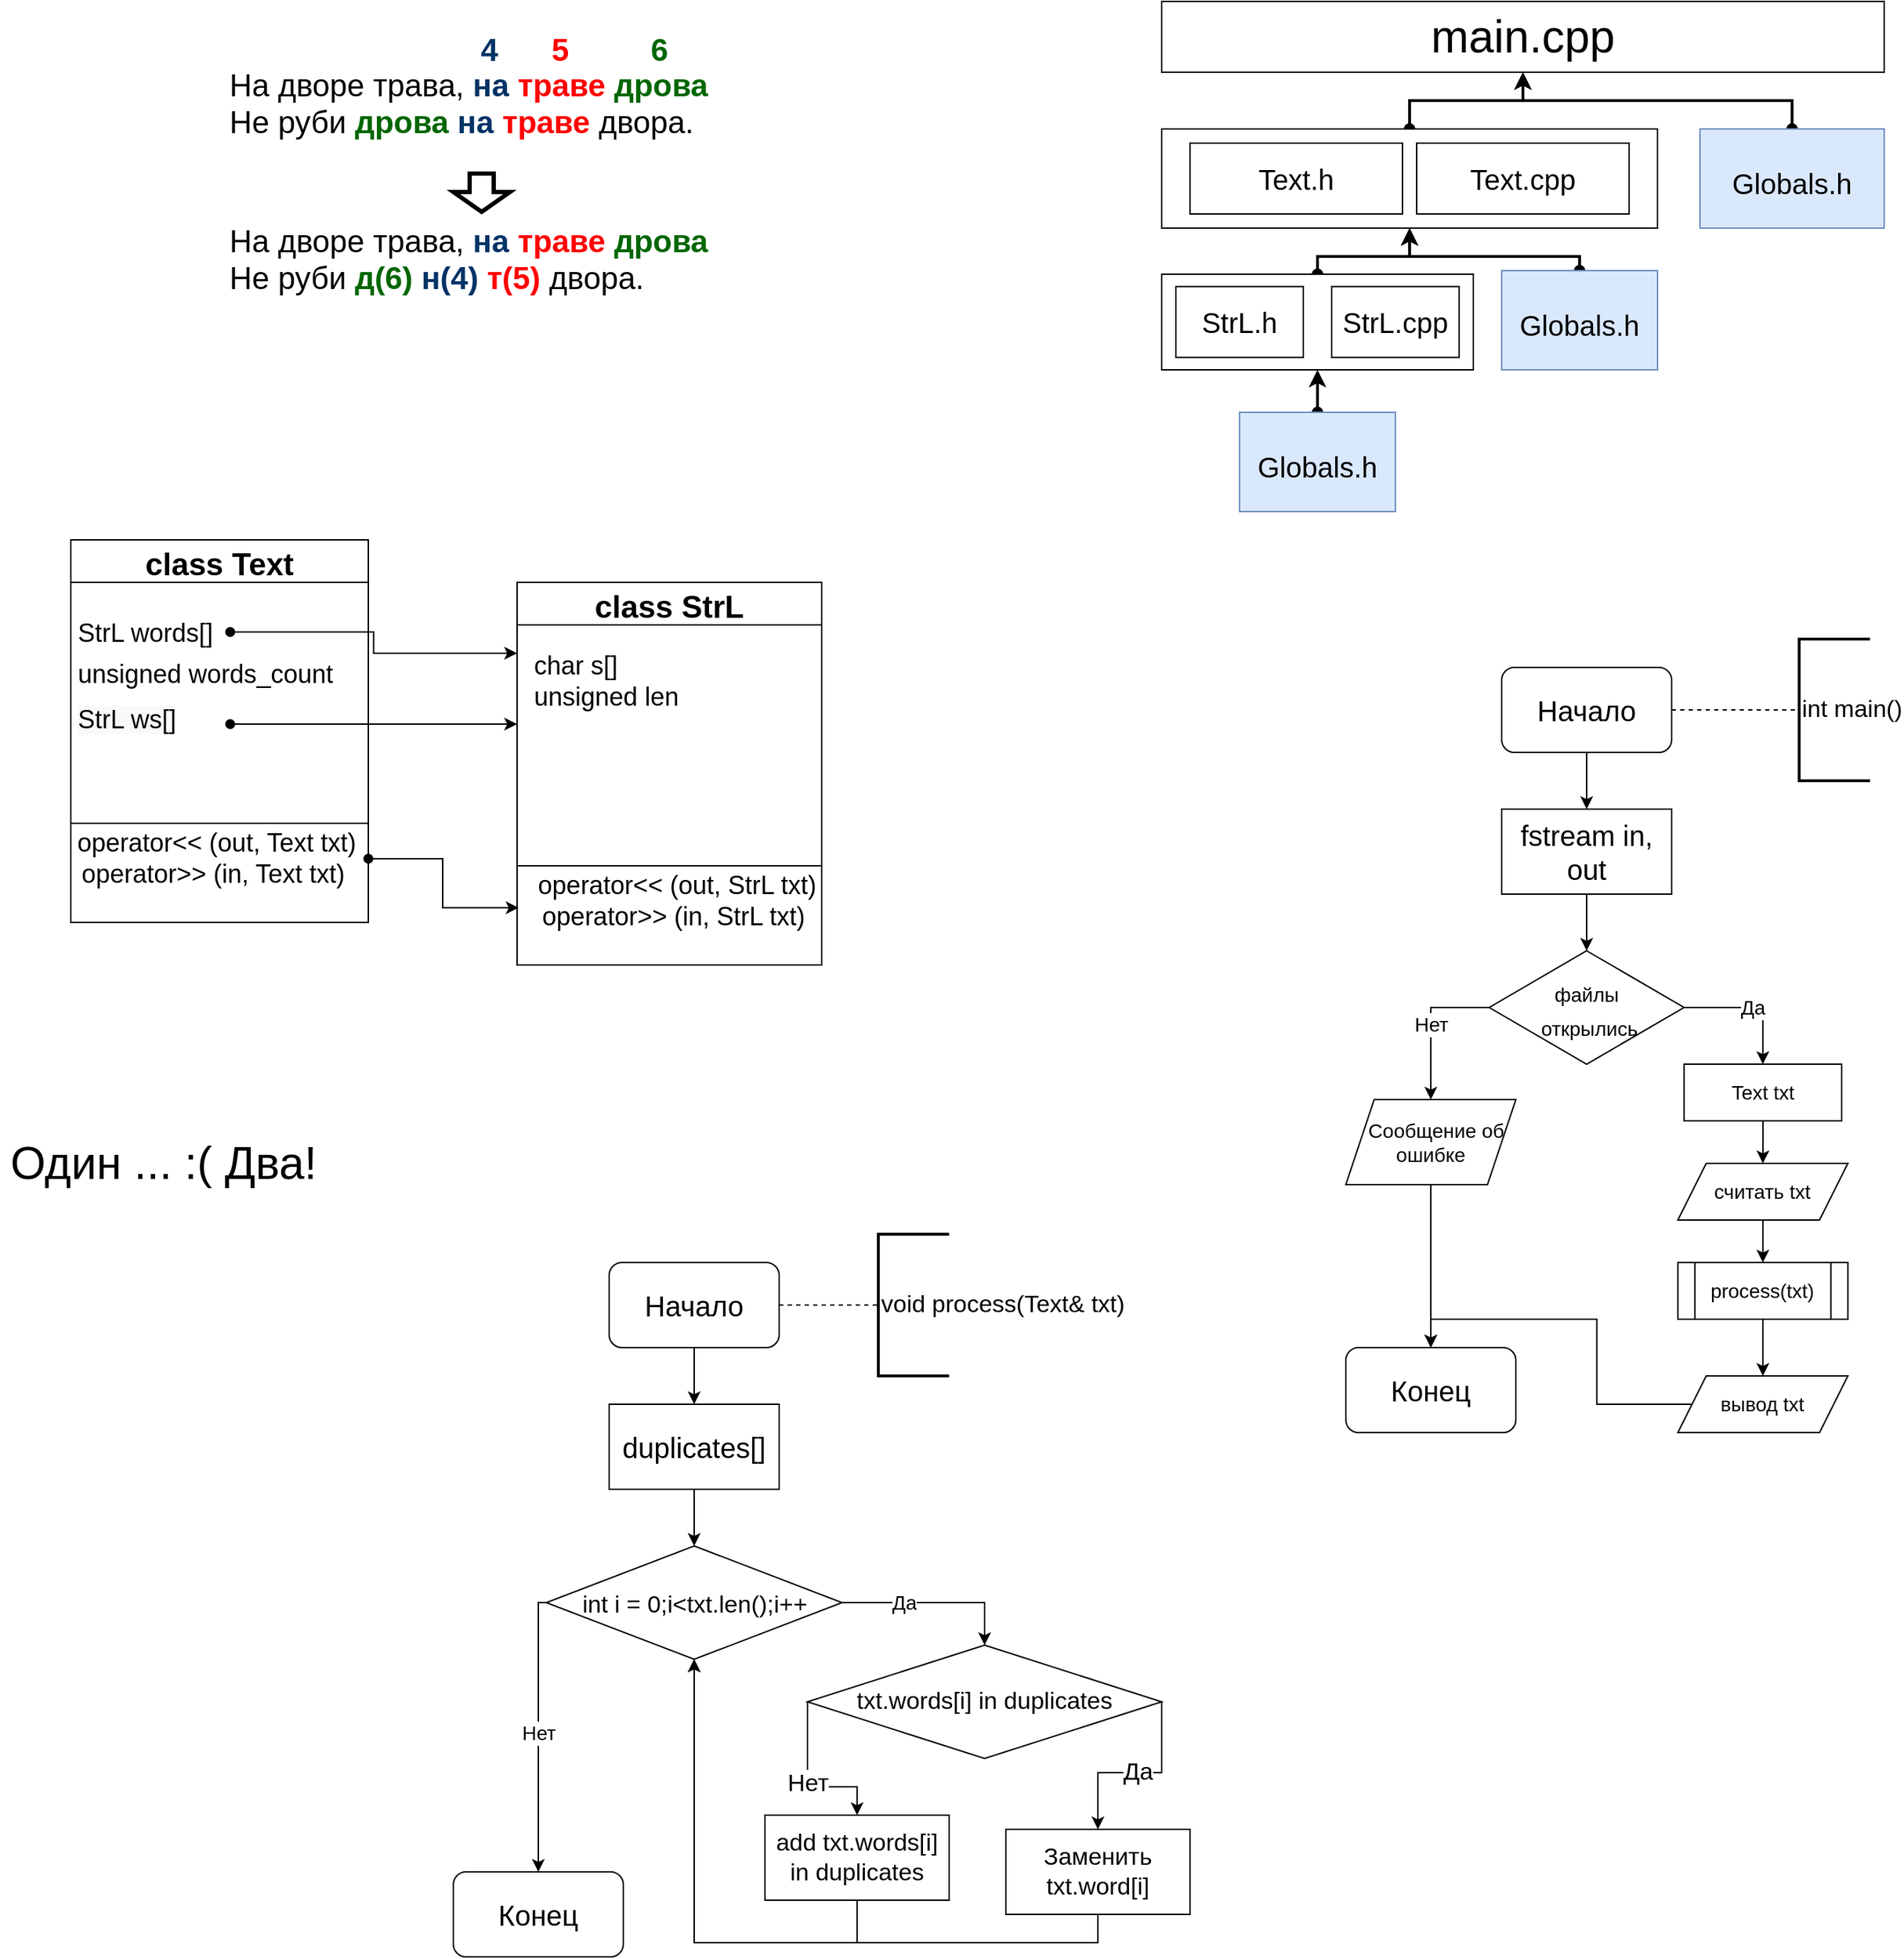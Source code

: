 <mxfile version="16.5.1" type="device"><diagram id="rHn-uBB7hr4ncrGvbmND" name="Page-1"><mxGraphModel dx="1384" dy="865" grid="1" gridSize="10" guides="1" tooltips="1" connect="1" arrows="1" fold="1" page="1" pageScale="1" pageWidth="850" pageHeight="1100" math="0" shadow="0"><root><mxCell id="0"/><mxCell id="1" parent="0"/><mxCell id="d6k7_eOmyMhcoYxprXY6-1" value="&lt;font style=&quot;font-size: 22px&quot;&gt;На дворе трава, &lt;b&gt;&lt;font color=&quot;#003366&quot;&gt;на&lt;/font&gt;&lt;/b&gt; &lt;b&gt;&lt;font color=&quot;#ff0000&quot;&gt;траве&lt;/font&gt;&lt;/b&gt; &lt;font color=&quot;#006600&quot;&gt;&lt;b&gt;дрова&lt;/b&gt;&lt;/font&gt;&lt;br&gt;Не руби &lt;b&gt;&lt;font color=&quot;#006600&quot;&gt;дрова&lt;/font&gt;&lt;/b&gt; &lt;font color=&quot;#003366&quot;&gt;&lt;b&gt;на&lt;/b&gt;&lt;/font&gt; &lt;b&gt;&lt;font color=&quot;#ff0000&quot;&gt;траве&lt;/font&gt;&lt;/b&gt; двора.&lt;/font&gt;" style="text;whiteSpace=wrap;html=1;" vertex="1" parent="1"><mxGeometry x="220" y="170" width="360" height="80" as="geometry"/></mxCell><mxCell id="d6k7_eOmyMhcoYxprXY6-2" value="&lt;b&gt;&lt;font color=&quot;#003366&quot;&gt;4&lt;/font&gt;&lt;/b&gt;" style="text;html=1;align=center;verticalAlign=middle;resizable=0;points=[];autosize=1;strokeColor=none;fillColor=none;fontSize=22;fontColor=#330066;" vertex="1" parent="1"><mxGeometry x="390" y="150" width="30" height="30" as="geometry"/></mxCell><mxCell id="d6k7_eOmyMhcoYxprXY6-3" value="&lt;b&gt;&lt;font color=&quot;#ff0000&quot;&gt;5&lt;/font&gt;&lt;/b&gt;" style="text;html=1;align=center;verticalAlign=middle;resizable=0;points=[];autosize=1;strokeColor=none;fillColor=none;fontSize=22;fontColor=#330066;" vertex="1" parent="1"><mxGeometry x="440" y="150" width="30" height="30" as="geometry"/></mxCell><mxCell id="d6k7_eOmyMhcoYxprXY6-4" value="&lt;b&gt;&lt;font color=&quot;#006600&quot;&gt;6&lt;/font&gt;&lt;/b&gt;" style="text;html=1;align=center;verticalAlign=middle;resizable=0;points=[];autosize=1;strokeColor=none;fillColor=none;fontSize=22;fontColor=#330066;" vertex="1" parent="1"><mxGeometry x="510" y="150" width="30" height="30" as="geometry"/></mxCell><mxCell id="d6k7_eOmyMhcoYxprXY6-5" value="&lt;font style=&quot;font-size: 22px&quot;&gt;На дворе трава, &lt;b&gt;&lt;font color=&quot;#003366&quot;&gt;на&lt;/font&gt;&lt;/b&gt; &lt;b&gt;&lt;font color=&quot;#ff0000&quot;&gt;траве&lt;/font&gt;&lt;/b&gt; &lt;font color=&quot;#006600&quot;&gt;&lt;b&gt;дрова&lt;/b&gt;&lt;/font&gt;&lt;br&gt;Не руби &lt;b&gt;&lt;font color=&quot;#006600&quot;&gt;д(6)&lt;/font&gt;&lt;/b&gt;&amp;nbsp;&lt;font color=&quot;#003366&quot;&gt;&lt;b&gt;н(4)&lt;/b&gt;&lt;/font&gt;&amp;nbsp;&lt;b&gt;&lt;font color=&quot;#ff0000&quot;&gt;т(5)&lt;/font&gt;&lt;/b&gt;&amp;nbsp;двора.&lt;/font&gt;" style="text;whiteSpace=wrap;html=1;" vertex="1" parent="1"><mxGeometry x="220" y="280" width="360" height="80" as="geometry"/></mxCell><mxCell id="d6k7_eOmyMhcoYxprXY6-6" value="" style="shape=flexArrow;endArrow=classic;html=1;rounded=0;fontSize=22;fontColor=#006600;exitX=0.5;exitY=1;exitDx=0;exitDy=0;entryX=0.5;entryY=0;entryDx=0;entryDy=0;width=15;endSize=3.67;fillColor=none;strokeWidth=3;" edge="1" parent="1" source="d6k7_eOmyMhcoYxprXY6-1" target="d6k7_eOmyMhcoYxprXY6-5"><mxGeometry width="50" height="50" relative="1" as="geometry"><mxPoint x="400" y="360" as="sourcePoint"/><mxPoint x="450" y="310" as="targetPoint"/></mxGeometry></mxCell><mxCell id="d6k7_eOmyMhcoYxprXY6-7" value="class Text" style="swimlane;fontSize=22;fontColor=default;startSize=30;" vertex="1" parent="1"><mxGeometry x="110" y="510" width="210" height="200" as="geometry"/></mxCell><mxCell id="d6k7_eOmyMhcoYxprXY6-8" value="&lt;div&gt;&lt;font color=&quot;#000000&quot; style=&quot;font-size: 18px&quot;&gt;StrL words[]&lt;/font&gt;&lt;/div&gt;" style="text;html=1;align=left;verticalAlign=middle;resizable=0;points=[];autosize=1;strokeColor=none;fillColor=none;fontSize=22;fontColor=#006600;" vertex="1" parent="d6k7_eOmyMhcoYxprXY6-7"><mxGeometry x="2.5" y="50" width="110" height="30" as="geometry"/></mxCell><mxCell id="d6k7_eOmyMhcoYxprXY6-11" value="&lt;div style=&quot;color: rgb(0 , 102 , 0)&quot;&gt;&lt;font color=&quot;#000000&quot; style=&quot;font-size: 18px&quot;&gt;unsigned words_count&amp;nbsp;&lt;/font&gt;&lt;/div&gt;" style="text;html=1;align=left;verticalAlign=middle;resizable=0;points=[];autosize=1;strokeColor=none;fillColor=none;fontSize=18;fontColor=#000000;" vertex="1" parent="d6k7_eOmyMhcoYxprXY6-7"><mxGeometry x="2.5" y="80" width="200" height="30" as="geometry"/></mxCell><mxCell id="d6k7_eOmyMhcoYxprXY6-12" value="&lt;span style=&quot;color: rgb(0 , 0 , 0) ; font-family: &amp;#34;helvetica&amp;#34; ; font-style: normal ; font-weight: 400 ; letter-spacing: normal ; text-align: left ; text-indent: 0px ; text-transform: none ; word-spacing: 0px ; background-color: rgb(248 , 249 , 250) ; display: inline ; float: none&quot;&gt;&lt;font style=&quot;font-size: 18px&quot;&gt;StrL ws[]&lt;/font&gt;&lt;/span&gt;" style="text;whiteSpace=wrap;html=1;fontSize=18;fontColor=#000000;" vertex="1" parent="d6k7_eOmyMhcoYxprXY6-7"><mxGeometry x="2.5" y="110" width="110" height="40" as="geometry"/></mxCell><mxCell id="d6k7_eOmyMhcoYxprXY6-9" value="class StrL" style="swimlane;fontSize=22;fontColor=default;startSize=30;" vertex="1" parent="1"><mxGeometry x="425" y="540" width="215" height="200" as="geometry"/></mxCell><mxCell id="d6k7_eOmyMhcoYxprXY6-10" value="&lt;div style=&quot;font-size: 18px&quot;&gt;&lt;div&gt;&lt;font color=&quot;#000000&quot; style=&quot;font-size: 18px&quot;&gt;char s[]&lt;/font&gt;&lt;/div&gt;&lt;div&gt;&lt;font color=&quot;#000000&quot; style=&quot;font-size: 18px&quot;&gt;&lt;span&gt;&#9;&lt;/span&gt;unsigned len&lt;/font&gt;&lt;/div&gt;&lt;/div&gt;" style="text;html=1;align=left;verticalAlign=middle;resizable=0;points=[];autosize=1;strokeColor=none;fillColor=none;fontSize=22;fontColor=#006600;" vertex="1" parent="d6k7_eOmyMhcoYxprXY6-9"><mxGeometry x="10" y="40" width="120" height="60" as="geometry"/></mxCell><mxCell id="d6k7_eOmyMhcoYxprXY6-13" style="edgeStyle=orthogonalEdgeStyle;rounded=0;orthogonalLoop=1;jettySize=auto;html=1;entryX=0;entryY=0.25;entryDx=0;entryDy=0;fontSize=18;fontColor=#000000;strokeWidth=1;fillColor=none;startArrow=oval;startFill=1;" edge="1" parent="1" source="d6k7_eOmyMhcoYxprXY6-8" target="d6k7_eOmyMhcoYxprXY6-9"><mxGeometry relative="1" as="geometry"/></mxCell><mxCell id="d6k7_eOmyMhcoYxprXY6-14" style="edgeStyle=orthogonalEdgeStyle;rounded=0;orthogonalLoop=1;jettySize=auto;html=1;fontSize=18;fontColor=#000000;strokeWidth=1;fillColor=none;startArrow=oval;startFill=1;entryX=0;entryY=0.5;entryDx=0;entryDy=0;" edge="1" parent="1" source="d6k7_eOmyMhcoYxprXY6-12" target="d6k7_eOmyMhcoYxprXY6-9"><mxGeometry relative="1" as="geometry"><mxPoint x="430" y="640" as="targetPoint"/></mxGeometry></mxCell><mxCell id="d6k7_eOmyMhcoYxprXY6-15" value="" style="swimlane;startSize=0;fontSize=18;fontColor=#000000;" vertex="1" parent="1"><mxGeometry x="110" y="710" width="210" height="70" as="geometry"/></mxCell><mxCell id="d6k7_eOmyMhcoYxprXY6-16" value="&amp;nbsp;operator&amp;lt;&amp;lt; (out, Text txt)&lt;br&gt;operator&amp;gt;&amp;gt; (in, Text txt)" style="text;html=1;align=center;verticalAlign=middle;resizable=0;points=[];autosize=1;strokeColor=none;fillColor=none;fontSize=18;fontColor=#000000;" vertex="1" parent="d6k7_eOmyMhcoYxprXY6-15"><mxGeometry x="-10" width="220" height="50" as="geometry"/></mxCell><mxCell id="d6k7_eOmyMhcoYxprXY6-17" value="" style="swimlane;startSize=0;fontSize=18;fontColor=#000000;" vertex="1" parent="1"><mxGeometry x="425" y="740" width="215" height="70" as="geometry"/></mxCell><mxCell id="d6k7_eOmyMhcoYxprXY6-18" value="&amp;nbsp;operator&amp;lt;&amp;lt; (out, StrL txt)&lt;br&gt;operator&amp;gt;&amp;gt; (in, StrL txt)" style="text;html=1;align=center;verticalAlign=middle;resizable=0;points=[];autosize=1;strokeColor=none;fillColor=none;fontSize=18;fontColor=#000000;" vertex="1" parent="d6k7_eOmyMhcoYxprXY6-17"><mxGeometry width="220" height="50" as="geometry"/></mxCell><mxCell id="d6k7_eOmyMhcoYxprXY6-19" style="edgeStyle=orthogonalEdgeStyle;rounded=0;orthogonalLoop=1;jettySize=auto;html=1;entryX=0.005;entryY=0.592;entryDx=0;entryDy=0;entryPerimeter=0;fontSize=18;fontColor=#000000;startArrow=oval;startFill=1;strokeWidth=1;fillColor=none;" edge="1" parent="1" source="d6k7_eOmyMhcoYxprXY6-16" target="d6k7_eOmyMhcoYxprXY6-18"><mxGeometry relative="1" as="geometry"/></mxCell><mxCell id="d6k7_eOmyMhcoYxprXY6-20" value="&lt;font style=&quot;font-size: 32px&quot;&gt;Один ... :( Два!&lt;/font&gt;" style="text;html=1;align=center;verticalAlign=middle;resizable=0;points=[];autosize=1;strokeColor=none;fillColor=none;fontSize=18;fontColor=#000000;" vertex="1" parent="1"><mxGeometry x="60" y="935" width="230" height="30" as="geometry"/></mxCell><mxCell id="d6k7_eOmyMhcoYxprXY6-27" value="main.cpp" style="rounded=0;whiteSpace=wrap;html=1;fontSize=32;" vertex="1" parent="1"><mxGeometry x="880" y="130" width="510" height="50" as="geometry"/></mxCell><mxCell id="d6k7_eOmyMhcoYxprXY6-39" style="edgeStyle=orthogonalEdgeStyle;rounded=0;orthogonalLoop=1;jettySize=auto;html=1;fontSize=20;fontColor=#000000;startArrow=oval;startFill=1;strokeWidth=2;fillColor=none;entryX=0.5;entryY=1;entryDx=0;entryDy=0;" edge="1" parent="1" source="d6k7_eOmyMhcoYxprXY6-28" target="d6k7_eOmyMhcoYxprXY6-27"><mxGeometry relative="1" as="geometry"><mxPoint x="1160" y="200" as="targetPoint"/></mxGeometry></mxCell><mxCell id="d6k7_eOmyMhcoYxprXY6-28" value="&lt;font style=&quot;font-size: 20px&quot;&gt;Globals.h&lt;/font&gt;" style="rounded=0;whiteSpace=wrap;html=1;fontSize=32;strokeColor=#6c8ebf;fillColor=#dae8fc;" vertex="1" parent="1"><mxGeometry x="1260" y="220" width="130" height="70" as="geometry"/></mxCell><mxCell id="d6k7_eOmyMhcoYxprXY6-38" style="edgeStyle=orthogonalEdgeStyle;rounded=0;orthogonalLoop=1;jettySize=auto;html=1;entryX=0.5;entryY=1;entryDx=0;entryDy=0;fontSize=20;fontColor=#000000;startArrow=oval;startFill=1;strokeWidth=2;fillColor=none;" edge="1" parent="1" source="d6k7_eOmyMhcoYxprXY6-29" target="d6k7_eOmyMhcoYxprXY6-27"><mxGeometry relative="1" as="geometry"/></mxCell><mxCell id="d6k7_eOmyMhcoYxprXY6-29" value="" style="rounded=0;whiteSpace=wrap;html=1;fontSize=20;" vertex="1" parent="1"><mxGeometry x="880" y="220" width="350" height="70" as="geometry"/></mxCell><mxCell id="d6k7_eOmyMhcoYxprXY6-37" style="edgeStyle=orthogonalEdgeStyle;rounded=0;orthogonalLoop=1;jettySize=auto;html=1;fontSize=20;fontColor=#000000;startArrow=oval;startFill=1;strokeWidth=2;fillColor=none;entryX=0.5;entryY=1;entryDx=0;entryDy=0;" edge="1" parent="1" source="d6k7_eOmyMhcoYxprXY6-30" target="d6k7_eOmyMhcoYxprXY6-29"><mxGeometry relative="1" as="geometry"><mxPoint x="1060" y="290" as="targetPoint"/><Array as="points"><mxPoint x="1175" y="310"/><mxPoint x="1055" y="310"/></Array></mxGeometry></mxCell><mxCell id="d6k7_eOmyMhcoYxprXY6-30" value="&lt;font style=&quot;font-size: 20px&quot;&gt;Globals.h&lt;/font&gt;" style="rounded=0;whiteSpace=wrap;html=1;fontSize=32;strokeColor=#6c8ebf;fillColor=#dae8fc;" vertex="1" parent="1"><mxGeometry x="1120" y="320" width="110" height="70" as="geometry"/></mxCell><mxCell id="d6k7_eOmyMhcoYxprXY6-36" style="edgeStyle=orthogonalEdgeStyle;rounded=0;orthogonalLoop=1;jettySize=auto;html=1;entryX=0.5;entryY=1;entryDx=0;entryDy=0;fontSize=20;fontColor=#000000;startArrow=oval;startFill=1;strokeWidth=2;fillColor=none;" edge="1" parent="1" source="d6k7_eOmyMhcoYxprXY6-31" target="d6k7_eOmyMhcoYxprXY6-29"><mxGeometry relative="1" as="geometry"><Array as="points"><mxPoint x="990" y="310"/><mxPoint x="1055" y="310"/></Array></mxGeometry></mxCell><mxCell id="d6k7_eOmyMhcoYxprXY6-31" value="" style="rounded=0;whiteSpace=wrap;html=1;fontSize=20;" vertex="1" parent="1"><mxGeometry x="880" y="322.5" width="220" height="67.5" as="geometry"/></mxCell><mxCell id="d6k7_eOmyMhcoYxprXY6-32" value="StrL.h" style="rounded=0;whiteSpace=wrap;html=1;fontSize=20;" vertex="1" parent="1"><mxGeometry x="890" y="331.25" width="90" height="50" as="geometry"/></mxCell><mxCell id="d6k7_eOmyMhcoYxprXY6-33" value="StrL.cpp" style="rounded=0;whiteSpace=wrap;html=1;fontSize=20;" vertex="1" parent="1"><mxGeometry x="1000" y="331.25" width="90" height="50" as="geometry"/></mxCell><mxCell id="d6k7_eOmyMhcoYxprXY6-34" value="Text.h" style="rounded=0;whiteSpace=wrap;html=1;fontSize=20;" vertex="1" parent="1"><mxGeometry x="900" y="230" width="150" height="50" as="geometry"/></mxCell><mxCell id="d6k7_eOmyMhcoYxprXY6-35" value="Text.cpp" style="rounded=0;whiteSpace=wrap;html=1;fontSize=20;" vertex="1" parent="1"><mxGeometry x="1060" y="230" width="150" height="50" as="geometry"/></mxCell><mxCell id="d6k7_eOmyMhcoYxprXY6-41" style="edgeStyle=orthogonalEdgeStyle;rounded=0;orthogonalLoop=1;jettySize=auto;html=1;entryX=0.5;entryY=1;entryDx=0;entryDy=0;fontSize=20;fontColor=#000000;startArrow=oval;startFill=1;strokeWidth=2;fillColor=none;" edge="1" parent="1" source="d6k7_eOmyMhcoYxprXY6-40" target="d6k7_eOmyMhcoYxprXY6-31"><mxGeometry relative="1" as="geometry"/></mxCell><mxCell id="d6k7_eOmyMhcoYxprXY6-40" value="&lt;font style=&quot;font-size: 20px&quot;&gt;Globals.h&lt;/font&gt;" style="rounded=0;whiteSpace=wrap;html=1;fontSize=32;strokeColor=#6c8ebf;fillColor=#dae8fc;" vertex="1" parent="1"><mxGeometry x="935" y="420" width="110" height="70" as="geometry"/></mxCell><mxCell id="d6k7_eOmyMhcoYxprXY6-44" style="edgeStyle=orthogonalEdgeStyle;rounded=0;orthogonalLoop=1;jettySize=auto;html=1;entryX=0.5;entryY=0;entryDx=0;entryDy=0;fontSize=20;fontColor=#000000;startArrow=none;startFill=0;strokeWidth=1;fillColor=none;" edge="1" parent="1" source="d6k7_eOmyMhcoYxprXY6-42" target="d6k7_eOmyMhcoYxprXY6-43"><mxGeometry relative="1" as="geometry"/></mxCell><mxCell id="d6k7_eOmyMhcoYxprXY6-92" style="edgeStyle=orthogonalEdgeStyle;rounded=0;orthogonalLoop=1;jettySize=auto;html=1;entryX=0;entryY=0.5;entryDx=0;entryDy=0;entryPerimeter=0;dashed=1;fontSize=17;fontColor=#000000;startArrow=none;startFill=0;endArrow=none;endFill=0;strokeWidth=1;fillColor=none;" edge="1" parent="1" source="d6k7_eOmyMhcoYxprXY6-42" target="d6k7_eOmyMhcoYxprXY6-91"><mxGeometry relative="1" as="geometry"/></mxCell><mxCell id="d6k7_eOmyMhcoYxprXY6-42" value="Начало" style="rounded=1;whiteSpace=wrap;html=1;fontSize=20;" vertex="1" parent="1"><mxGeometry x="1120" y="600" width="120" height="60" as="geometry"/></mxCell><mxCell id="d6k7_eOmyMhcoYxprXY6-46" style="edgeStyle=orthogonalEdgeStyle;rounded=0;orthogonalLoop=1;jettySize=auto;html=1;entryX=0.5;entryY=0;entryDx=0;entryDy=0;fontSize=14;fontColor=#000000;startArrow=none;startFill=0;strokeWidth=1;fillColor=none;" edge="1" parent="1" source="d6k7_eOmyMhcoYxprXY6-43" target="d6k7_eOmyMhcoYxprXY6-45"><mxGeometry relative="1" as="geometry"/></mxCell><mxCell id="d6k7_eOmyMhcoYxprXY6-43" value="fstream in, out" style="rounded=0;whiteSpace=wrap;html=1;fontSize=20;" vertex="1" parent="1"><mxGeometry x="1120" y="700" width="120" height="60" as="geometry"/></mxCell><mxCell id="d6k7_eOmyMhcoYxprXY6-48" value="Нет" style="edgeStyle=orthogonalEdgeStyle;rounded=0;orthogonalLoop=1;jettySize=auto;html=1;entryX=0.5;entryY=0;entryDx=0;entryDy=0;fontSize=14;fontColor=#000000;startArrow=none;startFill=0;strokeWidth=1;fillColor=none;" edge="1" parent="1" source="d6k7_eOmyMhcoYxprXY6-45" target="d6k7_eOmyMhcoYxprXY6-47"><mxGeometry relative="1" as="geometry"><Array as="points"><mxPoint x="1070" y="840"/></Array></mxGeometry></mxCell><mxCell id="d6k7_eOmyMhcoYxprXY6-51" value="Да" style="edgeStyle=orthogonalEdgeStyle;rounded=0;orthogonalLoop=1;jettySize=auto;html=1;entryX=0.5;entryY=0;entryDx=0;entryDy=0;fontSize=14;fontColor=#000000;startArrow=none;startFill=0;strokeWidth=1;fillColor=none;" edge="1" parent="1" source="d6k7_eOmyMhcoYxprXY6-45" target="d6k7_eOmyMhcoYxprXY6-50"><mxGeometry relative="1" as="geometry"><Array as="points"><mxPoint x="1304" y="840"/></Array></mxGeometry></mxCell><mxCell id="d6k7_eOmyMhcoYxprXY6-45" value="&lt;font style=&quot;font-size: 14px&quot;&gt;файлы&lt;br&gt;&amp;nbsp;открылись&lt;/font&gt;" style="rhombus;whiteSpace=wrap;html=1;fontSize=20;" vertex="1" parent="1"><mxGeometry x="1111.25" y="800" width="137.5" height="80" as="geometry"/></mxCell><mxCell id="d6k7_eOmyMhcoYxprXY6-61" style="edgeStyle=orthogonalEdgeStyle;rounded=0;orthogonalLoop=1;jettySize=auto;html=1;fontSize=14;fontColor=#000000;startArrow=none;startFill=0;strokeWidth=1;fillColor=none;" edge="1" parent="1" source="d6k7_eOmyMhcoYxprXY6-47"><mxGeometry relative="1" as="geometry"><mxPoint x="1070" y="1080" as="targetPoint"/></mxGeometry></mxCell><mxCell id="d6k7_eOmyMhcoYxprXY6-47" value="&amp;nbsp; Сообщение об ошибке" style="shape=parallelogram;perimeter=parallelogramPerimeter;whiteSpace=wrap;html=1;fixedSize=1;fontSize=14;" vertex="1" parent="1"><mxGeometry x="1010" y="905" width="120" height="60" as="geometry"/></mxCell><mxCell id="d6k7_eOmyMhcoYxprXY6-49" value="Конец" style="rounded=1;whiteSpace=wrap;html=1;fontSize=20;" vertex="1" parent="1"><mxGeometry x="1010" y="1080" width="120" height="60" as="geometry"/></mxCell><mxCell id="d6k7_eOmyMhcoYxprXY6-53" style="edgeStyle=orthogonalEdgeStyle;rounded=0;orthogonalLoop=1;jettySize=auto;html=1;entryX=0.5;entryY=0;entryDx=0;entryDy=0;fontSize=14;fontColor=#000000;startArrow=none;startFill=0;strokeWidth=1;fillColor=none;" edge="1" parent="1" source="d6k7_eOmyMhcoYxprXY6-50" target="d6k7_eOmyMhcoYxprXY6-52"><mxGeometry relative="1" as="geometry"/></mxCell><mxCell id="d6k7_eOmyMhcoYxprXY6-50" value="Text txt" style="rounded=0;whiteSpace=wrap;html=1;fontSize=14;" vertex="1" parent="1"><mxGeometry x="1248.75" y="880" width="111.25" height="40" as="geometry"/></mxCell><mxCell id="d6k7_eOmyMhcoYxprXY6-56" style="edgeStyle=orthogonalEdgeStyle;rounded=0;orthogonalLoop=1;jettySize=auto;html=1;entryX=0.5;entryY=0;entryDx=0;entryDy=0;fontSize=14;fontColor=#000000;startArrow=none;startFill=0;strokeWidth=1;fillColor=none;" edge="1" parent="1" source="d6k7_eOmyMhcoYxprXY6-52" target="d6k7_eOmyMhcoYxprXY6-54"><mxGeometry relative="1" as="geometry"/></mxCell><mxCell id="d6k7_eOmyMhcoYxprXY6-52" value="считать txt" style="shape=parallelogram;perimeter=parallelogramPerimeter;whiteSpace=wrap;html=1;fixedSize=1;fontSize=14;" vertex="1" parent="1"><mxGeometry x="1244.38" y="950" width="120" height="40" as="geometry"/></mxCell><mxCell id="d6k7_eOmyMhcoYxprXY6-58" style="edgeStyle=orthogonalEdgeStyle;rounded=0;orthogonalLoop=1;jettySize=auto;html=1;entryX=0.5;entryY=0;entryDx=0;entryDy=0;fontSize=14;fontColor=#000000;startArrow=none;startFill=0;strokeWidth=1;fillColor=none;" edge="1" parent="1" source="d6k7_eOmyMhcoYxprXY6-54" target="d6k7_eOmyMhcoYxprXY6-55"><mxGeometry relative="1" as="geometry"/></mxCell><mxCell id="d6k7_eOmyMhcoYxprXY6-54" value="process(txt)" style="shape=process;whiteSpace=wrap;html=1;backgroundOutline=1;fontSize=14;fontColor=#000000;strokeColor=#000000;" vertex="1" parent="1"><mxGeometry x="1244.38" y="1020" width="120" height="40" as="geometry"/></mxCell><mxCell id="d6k7_eOmyMhcoYxprXY6-60" style="edgeStyle=orthogonalEdgeStyle;rounded=0;orthogonalLoop=1;jettySize=auto;html=1;entryX=0.5;entryY=0;entryDx=0;entryDy=0;fontSize=14;fontColor=#000000;startArrow=none;startFill=0;strokeWidth=1;fillColor=none;" edge="1" parent="1" source="d6k7_eOmyMhcoYxprXY6-55" target="d6k7_eOmyMhcoYxprXY6-49"><mxGeometry relative="1" as="geometry"/></mxCell><mxCell id="d6k7_eOmyMhcoYxprXY6-55" value="вывод txt" style="shape=parallelogram;perimeter=parallelogramPerimeter;whiteSpace=wrap;html=1;fixedSize=1;fontSize=14;" vertex="1" parent="1"><mxGeometry x="1244.38" y="1100" width="120" height="40" as="geometry"/></mxCell><mxCell id="d6k7_eOmyMhcoYxprXY6-59" style="edgeStyle=orthogonalEdgeStyle;rounded=0;orthogonalLoop=1;jettySize=auto;html=1;exitX=0.5;exitY=1;exitDx=0;exitDy=0;fontSize=14;fontColor=#000000;startArrow=none;startFill=0;strokeWidth=1;fillColor=none;" edge="1" parent="1" source="d6k7_eOmyMhcoYxprXY6-55" target="d6k7_eOmyMhcoYxprXY6-55"><mxGeometry relative="1" as="geometry"/></mxCell><mxCell id="d6k7_eOmyMhcoYxprXY6-62" style="edgeStyle=orthogonalEdgeStyle;rounded=0;orthogonalLoop=1;jettySize=auto;html=1;entryX=0.5;entryY=0;entryDx=0;entryDy=0;fontSize=20;fontColor=#000000;startArrow=none;startFill=0;strokeWidth=1;fillColor=none;" edge="1" parent="1" source="d6k7_eOmyMhcoYxprXY6-63" target="d6k7_eOmyMhcoYxprXY6-65"><mxGeometry relative="1" as="geometry"/></mxCell><mxCell id="d6k7_eOmyMhcoYxprXY6-90" style="edgeStyle=orthogonalEdgeStyle;rounded=0;orthogonalLoop=1;jettySize=auto;html=1;entryX=0;entryY=0.5;entryDx=0;entryDy=0;entryPerimeter=0;fontSize=17;fontColor=#000000;startArrow=none;startFill=0;strokeWidth=1;fillColor=none;endArrow=none;endFill=0;dashed=1;" edge="1" parent="1" source="d6k7_eOmyMhcoYxprXY6-63" target="d6k7_eOmyMhcoYxprXY6-89"><mxGeometry relative="1" as="geometry"/></mxCell><mxCell id="d6k7_eOmyMhcoYxprXY6-63" value="Начало" style="rounded=1;whiteSpace=wrap;html=1;fontSize=20;" vertex="1" parent="1"><mxGeometry x="490" y="1020" width="120" height="60" as="geometry"/></mxCell><mxCell id="d6k7_eOmyMhcoYxprXY6-64" style="edgeStyle=orthogonalEdgeStyle;rounded=0;orthogonalLoop=1;jettySize=auto;html=1;entryX=0.5;entryY=0;entryDx=0;entryDy=0;fontSize=14;fontColor=#000000;startArrow=none;startFill=0;strokeWidth=1;fillColor=none;" edge="1" parent="1" source="d6k7_eOmyMhcoYxprXY6-65" target="d6k7_eOmyMhcoYxprXY6-68"><mxGeometry relative="1" as="geometry"/></mxCell><mxCell id="d6k7_eOmyMhcoYxprXY6-65" value="duplicates[]&lt;br&gt;" style="rounded=0;whiteSpace=wrap;html=1;fontSize=20;" vertex="1" parent="1"><mxGeometry x="490" y="1120" width="120" height="60" as="geometry"/></mxCell><mxCell id="d6k7_eOmyMhcoYxprXY6-66" value="Нет" style="edgeStyle=orthogonalEdgeStyle;rounded=0;orthogonalLoop=1;jettySize=auto;html=1;entryX=0.5;entryY=0;entryDx=0;entryDy=0;fontSize=14;fontColor=#000000;startArrow=none;startFill=0;strokeWidth=1;fillColor=none;" edge="1" parent="1" source="d6k7_eOmyMhcoYxprXY6-68" target="d6k7_eOmyMhcoYxprXY6-71"><mxGeometry relative="1" as="geometry"><Array as="points"><mxPoint x="440" y="1260"/></Array><mxPoint x="440" y="1325" as="targetPoint"/></mxGeometry></mxCell><mxCell id="d6k7_eOmyMhcoYxprXY6-67" value="Да" style="edgeStyle=orthogonalEdgeStyle;rounded=0;orthogonalLoop=1;jettySize=auto;html=1;entryX=0.5;entryY=0;entryDx=0;entryDy=0;fontSize=14;fontColor=#000000;startArrow=none;startFill=0;strokeWidth=1;fillColor=none;" edge="1" parent="1" source="d6k7_eOmyMhcoYxprXY6-68" target="d6k7_eOmyMhcoYxprXY6-81"><mxGeometry x="-0.329" relative="1" as="geometry"><Array as="points"><mxPoint x="755" y="1260"/></Array><mxPoint x="674.375" y="1300" as="targetPoint"/><mxPoint as="offset"/></mxGeometry></mxCell><mxCell id="d6k7_eOmyMhcoYxprXY6-68" value="&lt;font style=&quot;font-size: 17px&quot;&gt;int i = 0;i&amp;lt;txt.len();i++&lt;/font&gt;" style="rhombus;whiteSpace=wrap;html=1;fontSize=20;" vertex="1" parent="1"><mxGeometry x="445.63" y="1220" width="208.75" height="80" as="geometry"/></mxCell><mxCell id="d6k7_eOmyMhcoYxprXY6-71" value="Конец" style="rounded=1;whiteSpace=wrap;html=1;fontSize=20;" vertex="1" parent="1"><mxGeometry x="380" y="1450" width="120" height="60" as="geometry"/></mxCell><mxCell id="d6k7_eOmyMhcoYxprXY6-85" value="Нет" style="edgeStyle=orthogonalEdgeStyle;rounded=0;orthogonalLoop=1;jettySize=auto;html=1;entryX=0.5;entryY=0;entryDx=0;entryDy=0;fontSize=17;fontColor=#000000;startArrow=none;startFill=0;strokeWidth=1;fillColor=none;" edge="1" parent="1" source="d6k7_eOmyMhcoYxprXY6-81" target="d6k7_eOmyMhcoYxprXY6-82"><mxGeometry relative="1" as="geometry"><Array as="points"><mxPoint x="630" y="1390"/><mxPoint x="665" y="1390"/></Array></mxGeometry></mxCell><mxCell id="d6k7_eOmyMhcoYxprXY6-87" value="Да" style="edgeStyle=orthogonalEdgeStyle;rounded=0;orthogonalLoop=1;jettySize=auto;html=1;entryX=0.5;entryY=0;entryDx=0;entryDy=0;fontSize=17;fontColor=#000000;startArrow=none;startFill=0;strokeWidth=1;fillColor=none;" edge="1" parent="1" source="d6k7_eOmyMhcoYxprXY6-81" target="d6k7_eOmyMhcoYxprXY6-86"><mxGeometry relative="1" as="geometry"><Array as="points"><mxPoint x="880" y="1380"/><mxPoint x="835" y="1380"/></Array></mxGeometry></mxCell><mxCell id="d6k7_eOmyMhcoYxprXY6-81" value="txt.words[i] in duplicates" style="rhombus;whiteSpace=wrap;html=1;fontSize=17;fontColor=#000000;strokeColor=#000000;" vertex="1" parent="1"><mxGeometry x="630" y="1290" width="250" height="80" as="geometry"/></mxCell><mxCell id="d6k7_eOmyMhcoYxprXY6-83" style="edgeStyle=orthogonalEdgeStyle;rounded=0;orthogonalLoop=1;jettySize=auto;html=1;entryX=0.5;entryY=1;entryDx=0;entryDy=0;fontSize=17;fontColor=#000000;startArrow=none;startFill=0;strokeWidth=1;fillColor=none;" edge="1" parent="1" source="d6k7_eOmyMhcoYxprXY6-82" target="d6k7_eOmyMhcoYxprXY6-68"><mxGeometry relative="1" as="geometry"><Array as="points"><mxPoint x="665" y="1500"/><mxPoint x="550" y="1500"/></Array></mxGeometry></mxCell><mxCell id="d6k7_eOmyMhcoYxprXY6-82" value="add txt.words[i] in duplicates" style="rounded=0;whiteSpace=wrap;html=1;fontSize=17;fontColor=#000000;strokeColor=#000000;" vertex="1" parent="1"><mxGeometry x="600" y="1410" width="130" height="60" as="geometry"/></mxCell><mxCell id="d6k7_eOmyMhcoYxprXY6-88" style="edgeStyle=orthogonalEdgeStyle;rounded=0;orthogonalLoop=1;jettySize=auto;html=1;entryX=0.5;entryY=1;entryDx=0;entryDy=0;fontSize=17;fontColor=#000000;startArrow=none;startFill=0;strokeWidth=1;fillColor=none;" edge="1" parent="1" source="d6k7_eOmyMhcoYxprXY6-86" target="d6k7_eOmyMhcoYxprXY6-68"><mxGeometry relative="1" as="geometry"><Array as="points"><mxPoint x="835" y="1500"/><mxPoint x="550" y="1500"/></Array></mxGeometry></mxCell><mxCell id="d6k7_eOmyMhcoYxprXY6-86" value="Заменить txt.word[i]" style="rounded=0;whiteSpace=wrap;html=1;fontSize=17;fontColor=#000000;strokeColor=#000000;" vertex="1" parent="1"><mxGeometry x="770" y="1420" width="130" height="60" as="geometry"/></mxCell><mxCell id="d6k7_eOmyMhcoYxprXY6-89" value="void process(Text&amp;amp; txt)" style="strokeWidth=2;html=1;shape=mxgraph.flowchart.annotation_1;align=left;pointerEvents=1;fontSize=17;fontColor=#000000;" vertex="1" parent="1"><mxGeometry x="680" y="1000" width="50" height="100" as="geometry"/></mxCell><mxCell id="d6k7_eOmyMhcoYxprXY6-91" value="int main()" style="strokeWidth=2;html=1;shape=mxgraph.flowchart.annotation_1;align=left;pointerEvents=1;fontSize=17;fontColor=#000000;" vertex="1" parent="1"><mxGeometry x="1330" y="580" width="50" height="100" as="geometry"/></mxCell></root></mxGraphModel></diagram></mxfile>